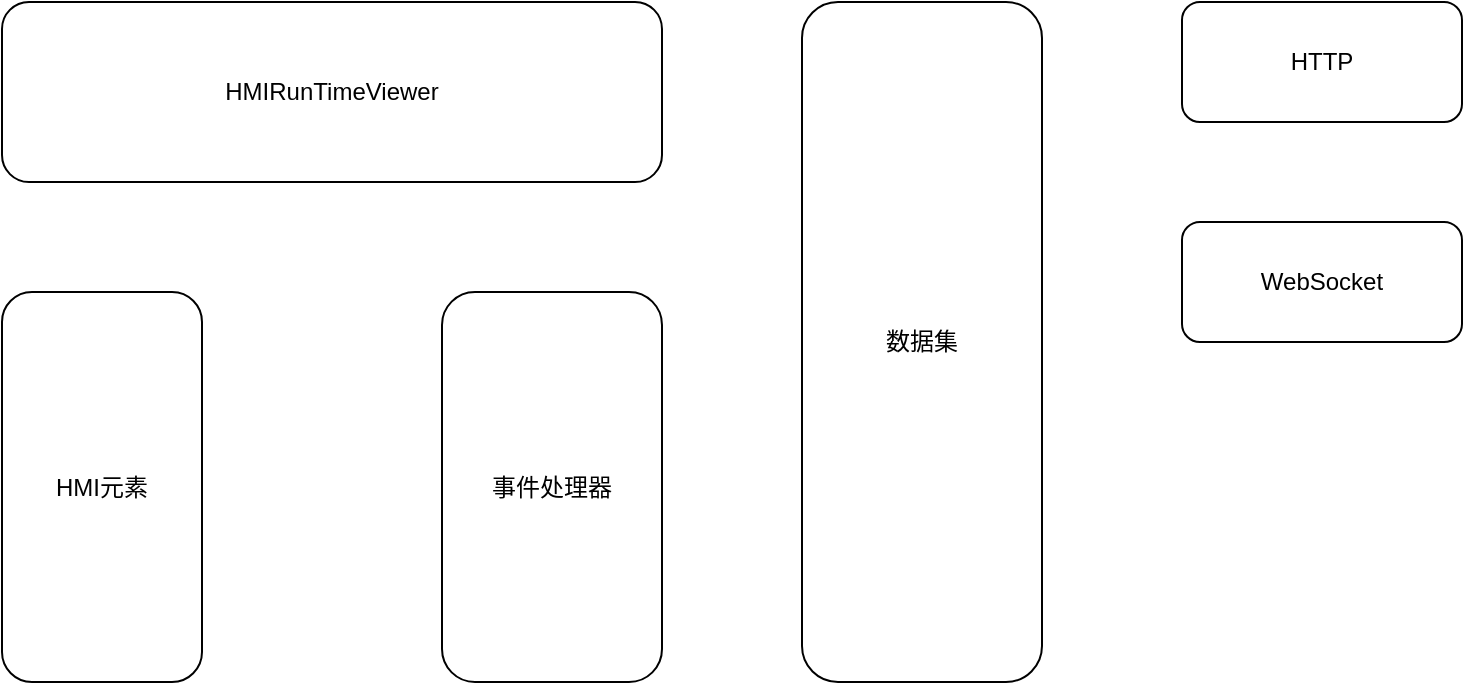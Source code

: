 <mxfile version="21.6.1" type="github">
  <diagram name="第 1 页" id="oaCitUKkYbZ9OYakgazU">
    <mxGraphModel dx="1789" dy="815" grid="1" gridSize="10" guides="1" tooltips="1" connect="1" arrows="1" fold="1" page="1" pageScale="1" pageWidth="827" pageHeight="1169" math="0" shadow="0">
      <root>
        <mxCell id="0" />
        <mxCell id="1" parent="0" />
        <mxCell id="ci-5gwTGDKdcnCEAfsna-1" value="HMIRunTimeViewer" style="rounded=1;whiteSpace=wrap;html=1;" vertex="1" parent="1">
          <mxGeometry x="50" y="260" width="330" height="90" as="geometry" />
        </mxCell>
        <mxCell id="ci-5gwTGDKdcnCEAfsna-2" value="HMI元素" style="rounded=1;whiteSpace=wrap;html=1;" vertex="1" parent="1">
          <mxGeometry x="50" y="405" width="100" height="195" as="geometry" />
        </mxCell>
        <mxCell id="ci-5gwTGDKdcnCEAfsna-3" value="数据集" style="rounded=1;whiteSpace=wrap;html=1;" vertex="1" parent="1">
          <mxGeometry x="450" y="260" width="120" height="340" as="geometry" />
        </mxCell>
        <mxCell id="ci-5gwTGDKdcnCEAfsna-4" value="HTTP" style="rounded=1;whiteSpace=wrap;html=1;" vertex="1" parent="1">
          <mxGeometry x="640" y="260" width="140" height="60" as="geometry" />
        </mxCell>
        <mxCell id="ci-5gwTGDKdcnCEAfsna-6" value="事件处理器" style="rounded=1;whiteSpace=wrap;html=1;" vertex="1" parent="1">
          <mxGeometry x="270" y="405" width="110" height="195" as="geometry" />
        </mxCell>
        <mxCell id="ci-5gwTGDKdcnCEAfsna-7" value="WebSocket" style="rounded=1;whiteSpace=wrap;html=1;" vertex="1" parent="1">
          <mxGeometry x="640" y="370" width="140" height="60" as="geometry" />
        </mxCell>
      </root>
    </mxGraphModel>
  </diagram>
</mxfile>
